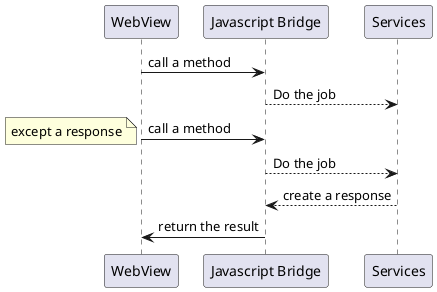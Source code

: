 @startuml
WebView -> "Javascript Bridge": call a method
"Javascript Bridge" --> Services: Do the job

WebView -> "Javascript Bridge": call a method
note left : except a response
"Javascript Bridge" --> Services: Do the job
"Javascript Bridge" <-- Services: create a response
WebView <- "Javascript Bridge": return the result

@enduml